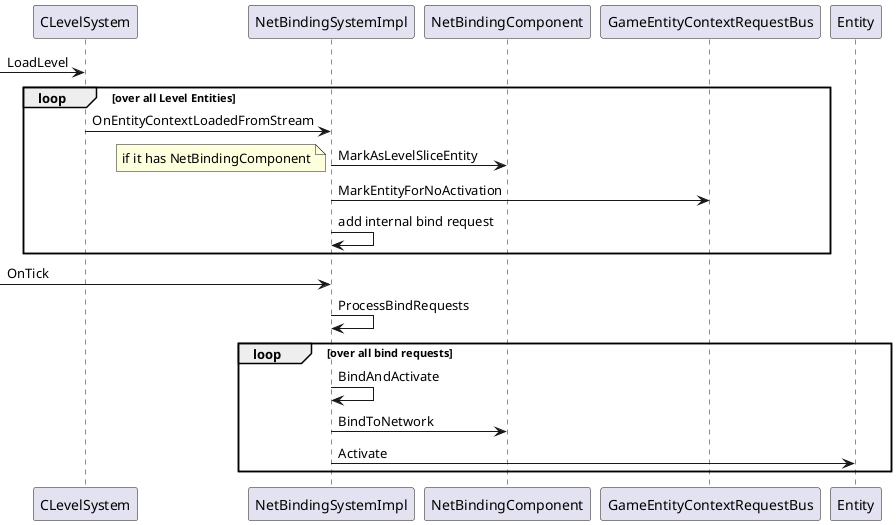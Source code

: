 @startuml Marking Level Entities

[-> CLevelSystem: LoadLevel

loop over all Level Entities
    CLevelSystem -> NetBindingSystemImpl:OnEntityContextLoadedFromStream
    NetBindingSystemImpl -> NetBindingComponent:MarkAsLevelSliceEntity
    note left: if it has NetBindingComponent
    NetBindingSystemImpl -> GameEntityContextRequestBus:MarkEntityForNoActivation
    NetBindingSystemImpl -> NetBindingSystemImpl:add internal bind request
end

[-> NetBindingSystemImpl:OnTick
NetBindingSystemImpl -> NetBindingSystemImpl:ProcessBindRequests
loop over all bind requests
    NetBindingSystemImpl -> NetBindingSystemImpl:BindAndActivate
    NetBindingSystemImpl -> NetBindingComponent:BindToNetwork
    NetBindingSystemImpl -> Entity:Activate
end

@enduml
